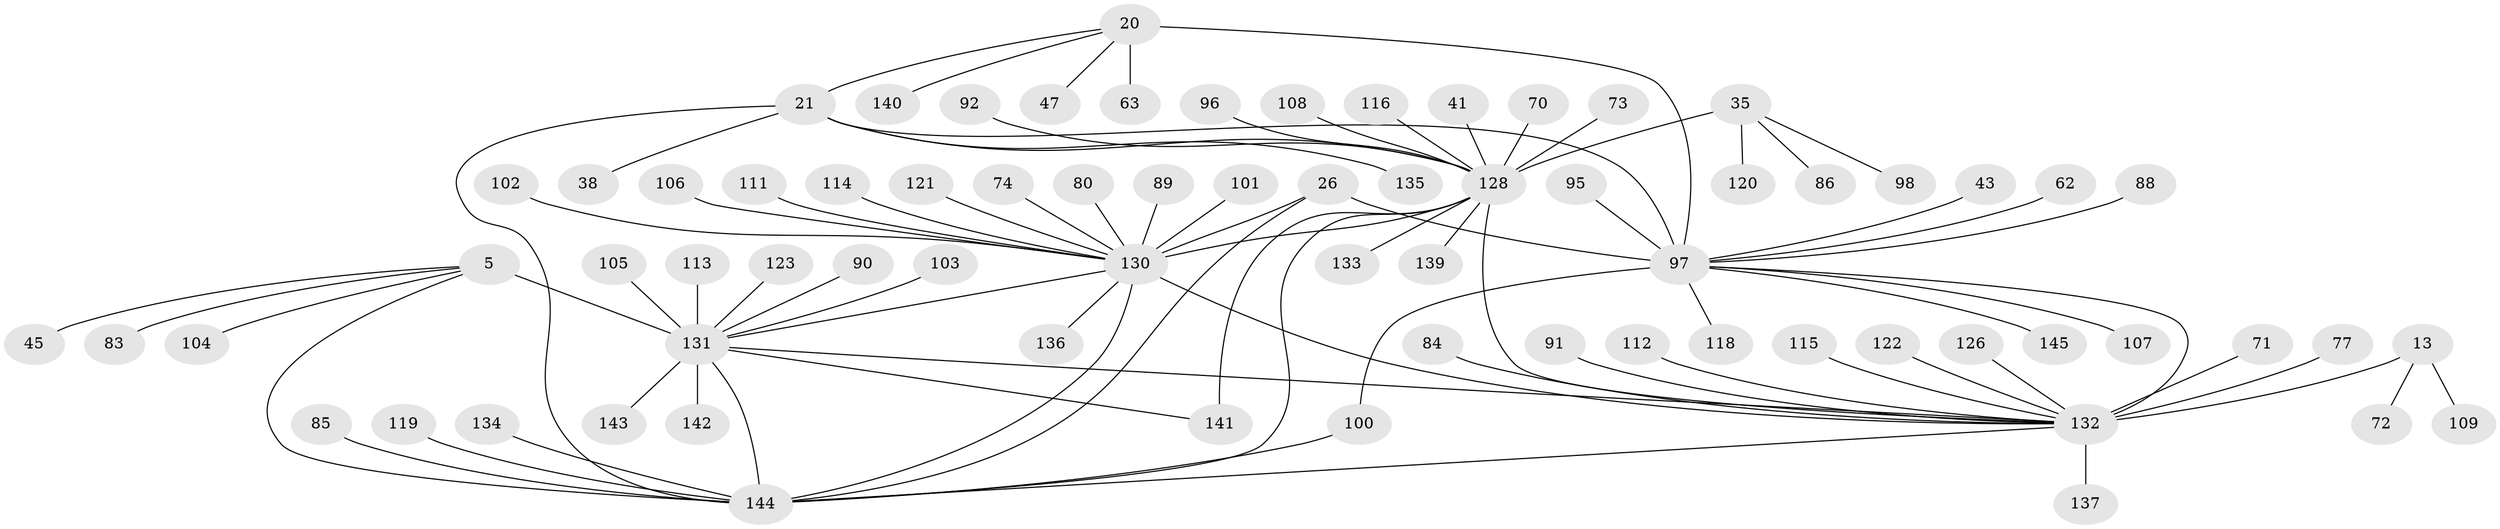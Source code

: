 // original degree distribution, {8: 0.027586206896551724, 10: 0.06206896551724138, 9: 0.05517241379310345, 7: 0.04827586206896552, 13: 0.013793103448275862, 18: 0.006896551724137931, 14: 0.006896551724137931, 12: 0.006896551724137931, 11: 0.013793103448275862, 2: 0.13793103448275862, 1: 0.5724137931034483, 5: 0.006896551724137931, 3: 0.034482758620689655, 4: 0.006896551724137931}
// Generated by graph-tools (version 1.1) at 2025/55/03/09/25 04:55:56]
// undirected, 72 vertices, 84 edges
graph export_dot {
graph [start="1"]
  node [color=gray90,style=filled];
  5 [super="+1"];
  13 [super="+10"];
  20 [super="+19"];
  21 [super="+16"];
  26 [super="+25"];
  35 [super="+34"];
  38;
  41;
  43;
  45;
  47;
  62;
  63;
  70;
  71;
  72;
  73;
  74;
  77;
  80;
  83;
  84;
  85;
  86;
  88;
  89 [super="+59"];
  90;
  91;
  92;
  95;
  96;
  97 [super="+18"];
  98;
  100 [super="+40"];
  101;
  102;
  103;
  104;
  105;
  106;
  107;
  108;
  109;
  111;
  112;
  113 [super="+87"];
  114;
  115 [super="+48"];
  116;
  118;
  119 [super="+39"];
  120;
  121;
  122;
  123;
  126 [super="+125"];
  128 [super="+33+46+54+64+66+32+58+117"];
  130 [super="+27+53+57+60+28+42+61"];
  131 [super="+6+37+51+75+78+79"];
  132 [super="+14+44+52+11"];
  133;
  134;
  135 [super="+129"];
  136;
  137;
  139;
  140 [super="+138"];
  141 [super="+94"];
  142;
  143;
  144 [super="+55+81+99+124+127+7+93+36+49+50+76"];
  145;
  5 -- 45;
  5 -- 104;
  5 -- 83;
  5 -- 144 [weight=2];
  5 -- 131 [weight=8];
  13 -- 109;
  13 -- 72;
  13 -- 132 [weight=10];
  20 -- 21 [weight=4];
  20 -- 47;
  20 -- 63;
  20 -- 140;
  20 -- 97 [weight=6];
  21 -- 38;
  21 -- 144 [weight=3];
  21 -- 135;
  21 -- 128;
  21 -- 97 [weight=6];
  26 -- 144;
  26 -- 130 [weight=10];
  26 -- 97;
  35 -- 98;
  35 -- 120;
  35 -- 86;
  35 -- 128 [weight=10];
  41 -- 128;
  43 -- 97;
  62 -- 97;
  70 -- 128;
  71 -- 132;
  73 -- 128;
  74 -- 130;
  77 -- 132;
  80 -- 130;
  84 -- 132;
  85 -- 144;
  88 -- 97;
  89 -- 130;
  90 -- 131;
  91 -- 132;
  92 -- 128;
  95 -- 97;
  96 -- 128;
  97 -- 100;
  97 -- 132 [weight=2];
  97 -- 107;
  97 -- 145;
  97 -- 118;
  100 -- 144;
  101 -- 130;
  102 -- 130;
  103 -- 131;
  105 -- 131;
  106 -- 130;
  108 -- 128;
  111 -- 130;
  112 -- 132;
  113 -- 131;
  114 -- 130;
  115 -- 132;
  116 -- 128;
  119 -- 144;
  121 -- 130;
  122 -- 132;
  123 -- 131;
  126 -- 132;
  128 -- 130 [weight=2];
  128 -- 133;
  128 -- 139;
  128 -- 144 [weight=3];
  128 -- 132 [weight=3];
  128 -- 141;
  130 -- 136;
  130 -- 131;
  130 -- 132;
  130 -- 144;
  131 -- 141;
  131 -- 143;
  131 -- 144 [weight=5];
  131 -- 142;
  131 -- 132;
  132 -- 137;
  132 -- 144 [weight=3];
  134 -- 144;
}

